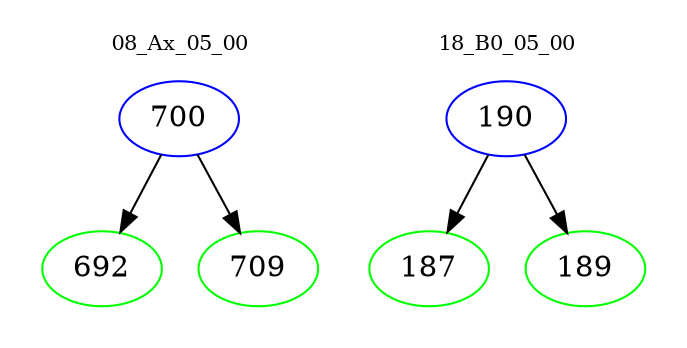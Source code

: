digraph{
subgraph cluster_0 {
color = white
label = "08_Ax_05_00";
fontsize=10;
T0_700 [label="700", color="blue"]
T0_700 -> T0_692 [color="black"]
T0_692 [label="692", color="green"]
T0_700 -> T0_709 [color="black"]
T0_709 [label="709", color="green"]
}
subgraph cluster_1 {
color = white
label = "18_B0_05_00";
fontsize=10;
T1_190 [label="190", color="blue"]
T1_190 -> T1_187 [color="black"]
T1_187 [label="187", color="green"]
T1_190 -> T1_189 [color="black"]
T1_189 [label="189", color="green"]
}
}
